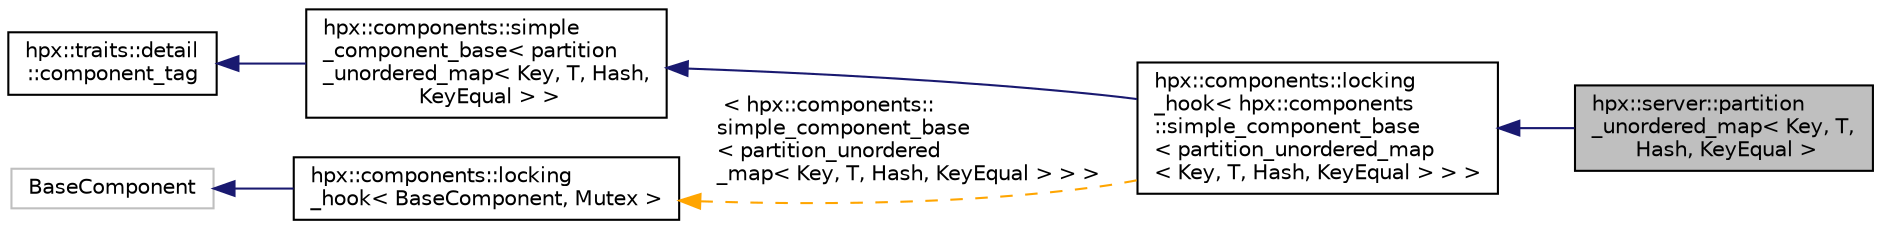 digraph "hpx::server::partition_unordered_map&lt; Key, T, Hash, KeyEqual &gt;"
{
  edge [fontname="Helvetica",fontsize="10",labelfontname="Helvetica",labelfontsize="10"];
  node [fontname="Helvetica",fontsize="10",shape=record];
  rankdir="LR";
  Node0 [label="hpx::server::partition\l_unordered_map\< Key, T,\l Hash, KeyEqual \>",height=0.2,width=0.4,color="black", fillcolor="grey75", style="filled", fontcolor="black"];
  Node1 -> Node0 [dir="back",color="midnightblue",fontsize="10",style="solid",fontname="Helvetica"];
  Node1 [label="hpx::components::locking\l_hook\< hpx::components\l::simple_component_base\l\< partition_unordered_map\l\< Key, T, Hash, KeyEqual \> \> \>",height=0.2,width=0.4,color="black", fillcolor="white", style="filled",URL="$d7/de1/structhpx_1_1components_1_1locking__hook.html"];
  Node2 -> Node1 [dir="back",color="midnightblue",fontsize="10",style="solid",fontname="Helvetica"];
  Node2 [label="hpx::components::simple\l_component_base\< partition\l_unordered_map\< Key, T, Hash,\l KeyEqual \> \>",height=0.2,width=0.4,color="black", fillcolor="white", style="filled",URL="$d2/de6/classhpx_1_1components_1_1component__base.html"];
  Node3 -> Node2 [dir="back",color="midnightblue",fontsize="10",style="solid",fontname="Helvetica"];
  Node3 [label="hpx::traits::detail\l::component_tag",height=0.2,width=0.4,color="black", fillcolor="white", style="filled",URL="$d8/d79/structhpx_1_1traits_1_1detail_1_1component__tag.html"];
  Node4 -> Node1 [dir="back",color="orange",fontsize="10",style="dashed",label=" \< hpx::components::\lsimple_component_base\l\< partition_unordered\l_map\< Key, T, Hash, KeyEqual \> \> \>" ,fontname="Helvetica"];
  Node4 [label="hpx::components::locking\l_hook\< BaseComponent, Mutex \>",height=0.2,width=0.4,color="black", fillcolor="white", style="filled",URL="$d7/de1/structhpx_1_1components_1_1locking__hook.html"];
  Node5 -> Node4 [dir="back",color="midnightblue",fontsize="10",style="solid",fontname="Helvetica"];
  Node5 [label="BaseComponent",height=0.2,width=0.4,color="grey75", fillcolor="white", style="filled"];
}
